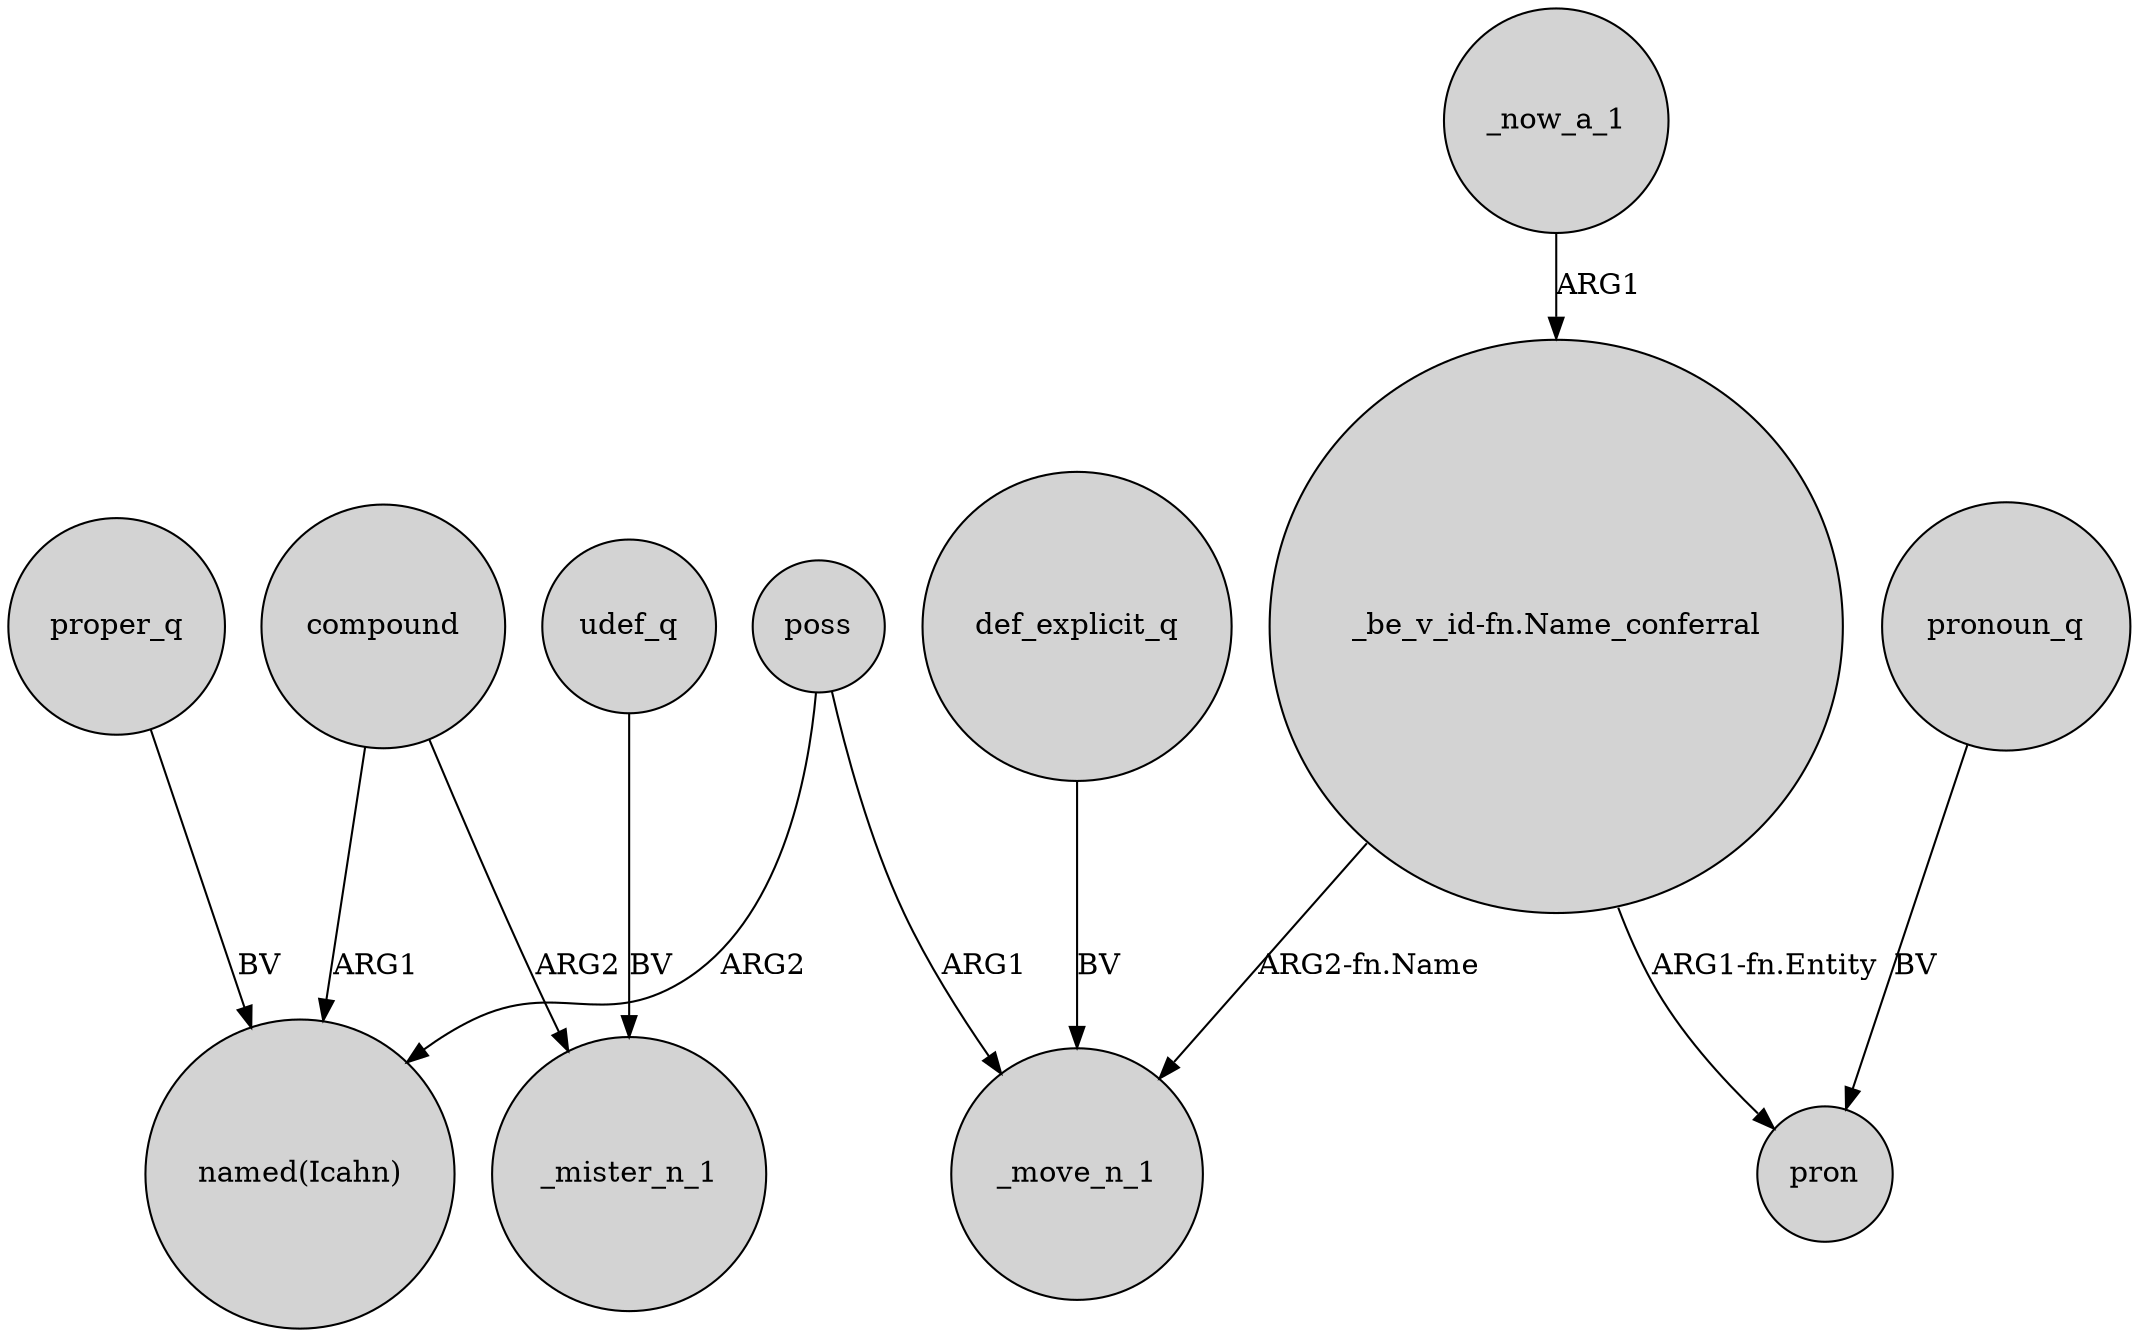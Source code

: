 digraph {
	node [shape=circle style=filled]
	poss -> "named(Icahn)" [label=ARG2]
	compound -> "named(Icahn)" [label=ARG1]
	"_be_v_id-fn.Name_conferral" -> _move_n_1 [label="ARG2-fn.Name"]
	_now_a_1 -> "_be_v_id-fn.Name_conferral" [label=ARG1]
	compound -> _mister_n_1 [label=ARG2]
	poss -> _move_n_1 [label=ARG1]
	udef_q -> _mister_n_1 [label=BV]
	proper_q -> "named(Icahn)" [label=BV]
	pronoun_q -> pron [label=BV]
	def_explicit_q -> _move_n_1 [label=BV]
	"_be_v_id-fn.Name_conferral" -> pron [label="ARG1-fn.Entity"]
}
